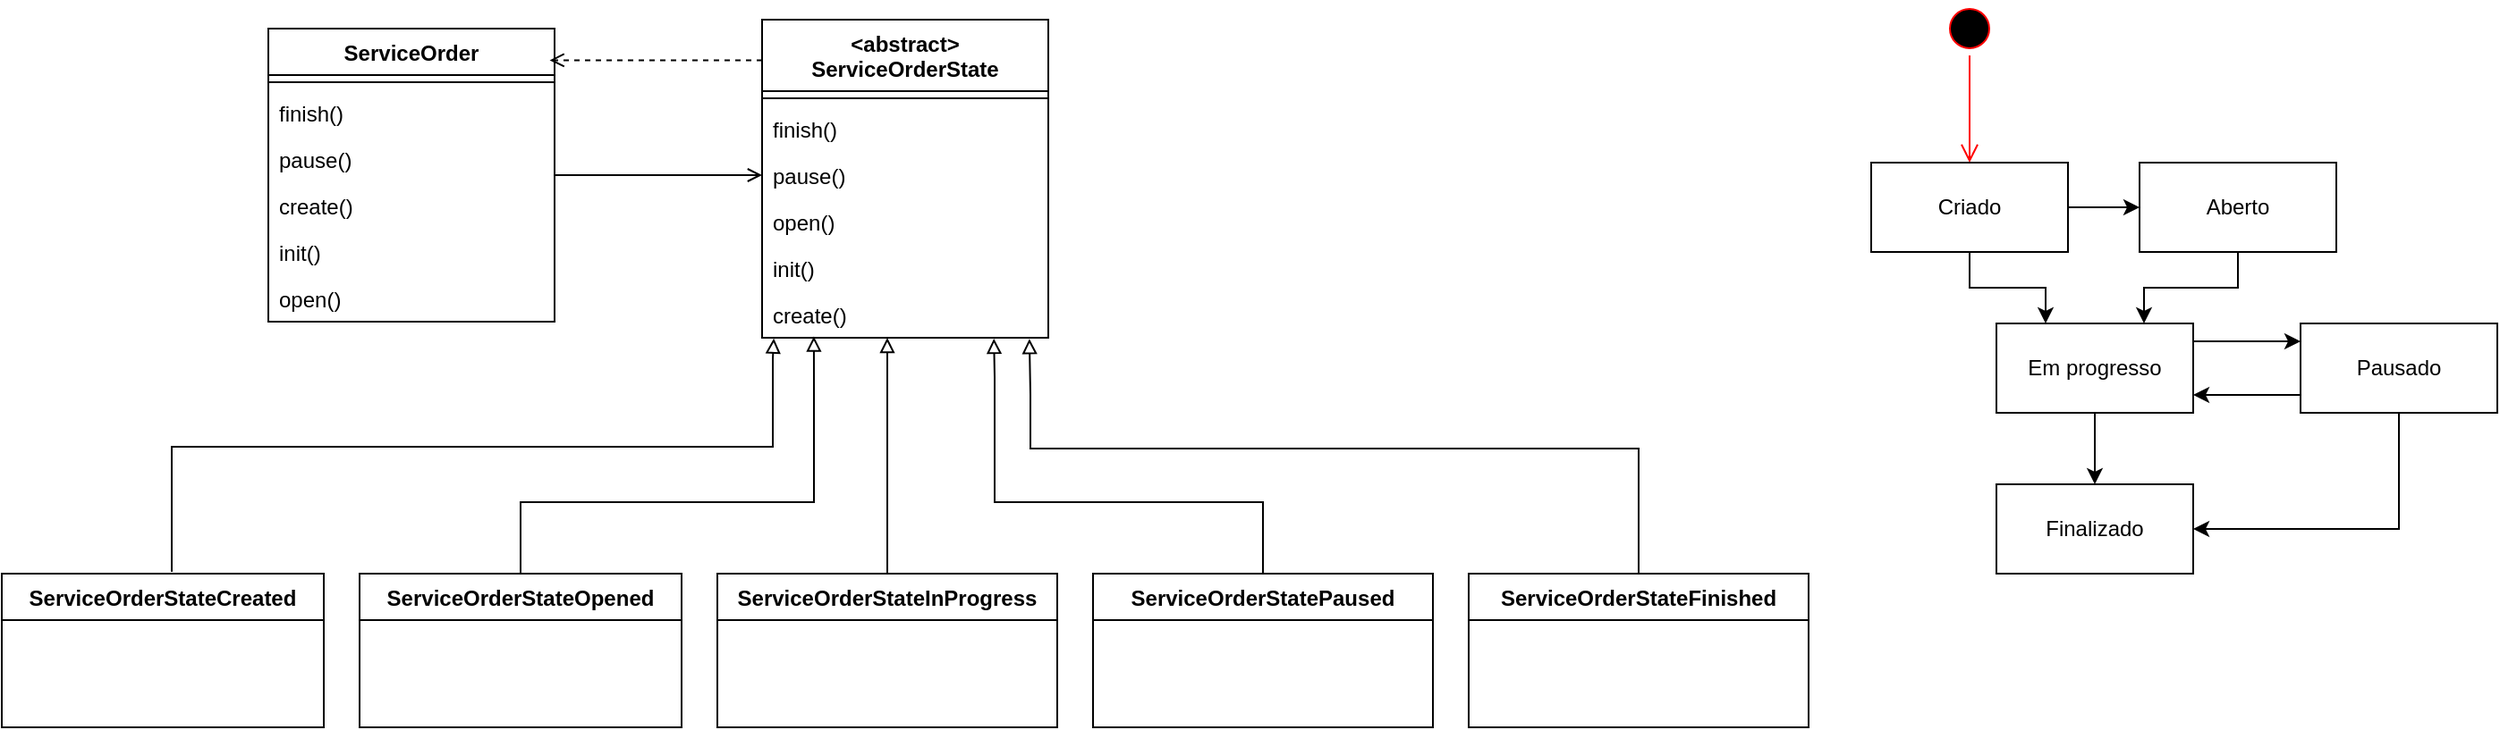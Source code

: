 <mxfile version="26.0.6">
  <diagram name="Página-1" id="F0vaq4UC4v2XeZKMM6sA">
    <mxGraphModel dx="1781" dy="902" grid="1" gridSize="10" guides="1" tooltips="1" connect="1" arrows="1" fold="1" page="1" pageScale="1" pageWidth="827" pageHeight="1169" math="0" shadow="0">
      <root>
        <mxCell id="0" />
        <mxCell id="1" parent="0" />
        <mxCell id="XA6KKNTSg6R-lgF2eC0R-1" value="&amp;lt;abstract&amp;gt;&lt;div&gt;ServiceOrderState&lt;/div&gt;&lt;div&gt;&lt;br&gt;&lt;/div&gt;" style="swimlane;fontStyle=1;align=center;verticalAlign=top;childLayout=stackLayout;horizontal=1;startSize=40;horizontalStack=0;resizeParent=1;resizeParentMax=0;resizeLast=0;collapsible=1;marginBottom=0;whiteSpace=wrap;html=1;" vertex="1" parent="1">
          <mxGeometry x="610" y="110" width="160" height="178" as="geometry" />
        </mxCell>
        <mxCell id="XA6KKNTSg6R-lgF2eC0R-3" value="" style="line;strokeWidth=1;fillColor=none;align=left;verticalAlign=middle;spacingTop=-1;spacingLeft=3;spacingRight=3;rotatable=0;labelPosition=right;points=[];portConstraint=eastwest;strokeColor=inherit;" vertex="1" parent="XA6KKNTSg6R-lgF2eC0R-1">
          <mxGeometry y="40" width="160" height="8" as="geometry" />
        </mxCell>
        <mxCell id="XA6KKNTSg6R-lgF2eC0R-58" value="finish()" style="text;strokeColor=none;fillColor=none;align=left;verticalAlign=top;spacingLeft=4;spacingRight=4;overflow=hidden;rotatable=0;points=[[0,0.5],[1,0.5]];portConstraint=eastwest;whiteSpace=wrap;html=1;" vertex="1" parent="XA6KKNTSg6R-lgF2eC0R-1">
          <mxGeometry y="48" width="160" height="26" as="geometry" />
        </mxCell>
        <mxCell id="XA6KKNTSg6R-lgF2eC0R-60" value="pause()" style="text;strokeColor=none;fillColor=none;align=left;verticalAlign=top;spacingLeft=4;spacingRight=4;overflow=hidden;rotatable=0;points=[[0,0.5],[1,0.5]];portConstraint=eastwest;whiteSpace=wrap;html=1;" vertex="1" parent="XA6KKNTSg6R-lgF2eC0R-1">
          <mxGeometry y="74" width="160" height="26" as="geometry" />
        </mxCell>
        <mxCell id="XA6KKNTSg6R-lgF2eC0R-59" value="open()" style="text;strokeColor=none;fillColor=none;align=left;verticalAlign=top;spacingLeft=4;spacingRight=4;overflow=hidden;rotatable=0;points=[[0,0.5],[1,0.5]];portConstraint=eastwest;whiteSpace=wrap;html=1;" vertex="1" parent="XA6KKNTSg6R-lgF2eC0R-1">
          <mxGeometry y="100" width="160" height="26" as="geometry" />
        </mxCell>
        <mxCell id="XA6KKNTSg6R-lgF2eC0R-57" value="init()" style="text;strokeColor=none;fillColor=none;align=left;verticalAlign=top;spacingLeft=4;spacingRight=4;overflow=hidden;rotatable=0;points=[[0,0.5],[1,0.5]];portConstraint=eastwest;whiteSpace=wrap;html=1;" vertex="1" parent="XA6KKNTSg6R-lgF2eC0R-1">
          <mxGeometry y="126" width="160" height="26" as="geometry" />
        </mxCell>
        <mxCell id="XA6KKNTSg6R-lgF2eC0R-4" value="create()" style="text;strokeColor=none;fillColor=none;align=left;verticalAlign=top;spacingLeft=4;spacingRight=4;overflow=hidden;rotatable=0;points=[[0,0.5],[1,0.5]];portConstraint=eastwest;whiteSpace=wrap;html=1;" vertex="1" parent="XA6KKNTSg6R-lgF2eC0R-1">
          <mxGeometry y="152" width="160" height="26" as="geometry" />
        </mxCell>
        <mxCell id="XA6KKNTSg6R-lgF2eC0R-77" style="edgeStyle=orthogonalEdgeStyle;rounded=0;orthogonalLoop=1;jettySize=auto;html=1;entryX=0;entryY=0.5;entryDx=0;entryDy=0;endArrow=open;endFill=0;" edge="1" parent="1" source="XA6KKNTSg6R-lgF2eC0R-5" target="XA6KKNTSg6R-lgF2eC0R-60">
          <mxGeometry relative="1" as="geometry" />
        </mxCell>
        <mxCell id="XA6KKNTSg6R-lgF2eC0R-5" value="&lt;div&gt;ServiceOrder&lt;/div&gt;&lt;div&gt;&lt;br&gt;&lt;/div&gt;" style="swimlane;fontStyle=1;align=center;verticalAlign=top;childLayout=stackLayout;horizontal=1;startSize=26;horizontalStack=0;resizeParent=1;resizeParentMax=0;resizeLast=0;collapsible=1;marginBottom=0;whiteSpace=wrap;html=1;" vertex="1" parent="1">
          <mxGeometry x="334" y="115" width="160" height="164" as="geometry" />
        </mxCell>
        <mxCell id="XA6KKNTSg6R-lgF2eC0R-7" value="" style="line;strokeWidth=1;fillColor=none;align=left;verticalAlign=middle;spacingTop=-1;spacingLeft=3;spacingRight=3;rotatable=0;labelPosition=right;points=[];portConstraint=eastwest;strokeColor=inherit;" vertex="1" parent="XA6KKNTSg6R-lgF2eC0R-5">
          <mxGeometry y="26" width="160" height="8" as="geometry" />
        </mxCell>
        <mxCell id="XA6KKNTSg6R-lgF2eC0R-72" value="finish()" style="text;strokeColor=none;fillColor=none;align=left;verticalAlign=top;spacingLeft=4;spacingRight=4;overflow=hidden;rotatable=0;points=[[0,0.5],[1,0.5]];portConstraint=eastwest;whiteSpace=wrap;html=1;" vertex="1" parent="XA6KKNTSg6R-lgF2eC0R-5">
          <mxGeometry y="34" width="160" height="26" as="geometry" />
        </mxCell>
        <mxCell id="XA6KKNTSg6R-lgF2eC0R-73" value="pause()" style="text;strokeColor=none;fillColor=none;align=left;verticalAlign=top;spacingLeft=4;spacingRight=4;overflow=hidden;rotatable=0;points=[[0,0.5],[1,0.5]];portConstraint=eastwest;whiteSpace=wrap;html=1;" vertex="1" parent="XA6KKNTSg6R-lgF2eC0R-5">
          <mxGeometry y="60" width="160" height="26" as="geometry" />
        </mxCell>
        <mxCell id="XA6KKNTSg6R-lgF2eC0R-76" value="create()" style="text;strokeColor=none;fillColor=none;align=left;verticalAlign=top;spacingLeft=4;spacingRight=4;overflow=hidden;rotatable=0;points=[[0,0.5],[1,0.5]];portConstraint=eastwest;whiteSpace=wrap;html=1;" vertex="1" parent="XA6KKNTSg6R-lgF2eC0R-5">
          <mxGeometry y="86" width="160" height="26" as="geometry" />
        </mxCell>
        <mxCell id="XA6KKNTSg6R-lgF2eC0R-75" value="init()" style="text;strokeColor=none;fillColor=none;align=left;verticalAlign=top;spacingLeft=4;spacingRight=4;overflow=hidden;rotatable=0;points=[[0,0.5],[1,0.5]];portConstraint=eastwest;whiteSpace=wrap;html=1;" vertex="1" parent="XA6KKNTSg6R-lgF2eC0R-5">
          <mxGeometry y="112" width="160" height="26" as="geometry" />
        </mxCell>
        <mxCell id="XA6KKNTSg6R-lgF2eC0R-74" value="open()" style="text;strokeColor=none;fillColor=none;align=left;verticalAlign=top;spacingLeft=4;spacingRight=4;overflow=hidden;rotatable=0;points=[[0,0.5],[1,0.5]];portConstraint=eastwest;whiteSpace=wrap;html=1;" vertex="1" parent="XA6KKNTSg6R-lgF2eC0R-5">
          <mxGeometry y="138" width="160" height="26" as="geometry" />
        </mxCell>
        <mxCell id="XA6KKNTSg6R-lgF2eC0R-9" value="&lt;div&gt;ServiceOrderStateCreated&lt;/div&gt;&lt;div&gt;&lt;br&gt;&lt;/div&gt;" style="swimlane;fontStyle=1;align=center;verticalAlign=top;childLayout=stackLayout;horizontal=1;startSize=26;horizontalStack=0;resizeParent=1;resizeParentMax=0;resizeLast=0;collapsible=1;marginBottom=0;whiteSpace=wrap;html=1;" vertex="1" parent="1">
          <mxGeometry x="185" y="420" width="180" height="86" as="geometry" />
        </mxCell>
        <mxCell id="XA6KKNTSg6R-lgF2eC0R-52" style="edgeStyle=orthogonalEdgeStyle;rounded=0;orthogonalLoop=1;jettySize=auto;html=1;endArrow=block;endFill=0;entryX=0.181;entryY=0.973;entryDx=0;entryDy=0;entryPerimeter=0;" edge="1" parent="1" source="XA6KKNTSg6R-lgF2eC0R-13" target="XA6KKNTSg6R-lgF2eC0R-4">
          <mxGeometry relative="1" as="geometry">
            <mxPoint x="690" y="310" as="targetPoint" />
            <Array as="points">
              <mxPoint x="475" y="380" />
              <mxPoint x="639" y="380" />
              <mxPoint x="639" y="320" />
            </Array>
          </mxGeometry>
        </mxCell>
        <mxCell id="XA6KKNTSg6R-lgF2eC0R-13" value="&lt;div&gt;ServiceOrderStateOpened&lt;/div&gt;" style="swimlane;fontStyle=1;align=center;verticalAlign=top;childLayout=stackLayout;horizontal=1;startSize=26;horizontalStack=0;resizeParent=1;resizeParentMax=0;resizeLast=0;collapsible=1;marginBottom=0;whiteSpace=wrap;html=1;" vertex="1" parent="1">
          <mxGeometry x="385" y="420" width="180" height="86" as="geometry" />
        </mxCell>
        <mxCell id="XA6KKNTSg6R-lgF2eC0R-53" value="" style="edgeStyle=orthogonalEdgeStyle;rounded=0;orthogonalLoop=1;jettySize=auto;html=1;endArrow=block;endFill=0;" edge="1" parent="1" source="XA6KKNTSg6R-lgF2eC0R-17" target="XA6KKNTSg6R-lgF2eC0R-4">
          <mxGeometry relative="1" as="geometry">
            <Array as="points">
              <mxPoint x="680" y="330" />
              <mxPoint x="680" y="330" />
            </Array>
          </mxGeometry>
        </mxCell>
        <mxCell id="XA6KKNTSg6R-lgF2eC0R-17" value="&lt;div&gt;ServiceOrderStateInProgress&lt;/div&gt;" style="swimlane;fontStyle=1;align=center;verticalAlign=top;childLayout=stackLayout;horizontal=1;startSize=26;horizontalStack=0;resizeParent=1;resizeParentMax=0;resizeLast=0;collapsible=1;marginBottom=0;whiteSpace=wrap;html=1;" vertex="1" parent="1">
          <mxGeometry x="585" y="420" width="190" height="86" as="geometry" />
        </mxCell>
        <mxCell id="XA6KKNTSg6R-lgF2eC0R-21" value="&lt;div&gt;ServiceOrderStatePaused&lt;/div&gt;" style="swimlane;fontStyle=1;align=center;verticalAlign=top;childLayout=stackLayout;horizontal=1;startSize=26;horizontalStack=0;resizeParent=1;resizeParentMax=0;resizeLast=0;collapsible=1;marginBottom=0;whiteSpace=wrap;html=1;" vertex="1" parent="1">
          <mxGeometry x="795" y="420" width="190" height="86" as="geometry" />
        </mxCell>
        <mxCell id="XA6KKNTSg6R-lgF2eC0R-25" value="&lt;div&gt;ServiceOrderStateFinished&lt;/div&gt;" style="swimlane;fontStyle=1;align=center;verticalAlign=top;childLayout=stackLayout;horizontal=1;startSize=26;horizontalStack=0;resizeParent=1;resizeParentMax=0;resizeLast=0;collapsible=1;marginBottom=0;whiteSpace=wrap;html=1;" vertex="1" parent="1">
          <mxGeometry x="1005" y="420" width="190" height="86" as="geometry" />
        </mxCell>
        <mxCell id="XA6KKNTSg6R-lgF2eC0R-29" value="" style="ellipse;html=1;shape=startState;fillColor=#000000;strokeColor=#ff0000;" vertex="1" parent="1">
          <mxGeometry x="1270" y="100" width="30" height="30" as="geometry" />
        </mxCell>
        <mxCell id="XA6KKNTSg6R-lgF2eC0R-30" value="" style="edgeStyle=orthogonalEdgeStyle;html=1;verticalAlign=bottom;endArrow=open;endSize=8;strokeColor=#ff0000;rounded=0;entryX=0.5;entryY=0;entryDx=0;entryDy=0;" edge="1" source="XA6KKNTSg6R-lgF2eC0R-29" parent="1" target="XA6KKNTSg6R-lgF2eC0R-31">
          <mxGeometry relative="1" as="geometry">
            <mxPoint x="1295" y="190" as="targetPoint" />
          </mxGeometry>
        </mxCell>
        <mxCell id="XA6KKNTSg6R-lgF2eC0R-45" style="edgeStyle=orthogonalEdgeStyle;rounded=0;orthogonalLoop=1;jettySize=auto;html=1;entryX=0.25;entryY=0;entryDx=0;entryDy=0;" edge="1" parent="1" source="XA6KKNTSg6R-lgF2eC0R-31" target="XA6KKNTSg6R-lgF2eC0R-33">
          <mxGeometry relative="1" as="geometry" />
        </mxCell>
        <mxCell id="XA6KKNTSg6R-lgF2eC0R-46" style="edgeStyle=orthogonalEdgeStyle;rounded=0;orthogonalLoop=1;jettySize=auto;html=1;" edge="1" parent="1" source="XA6KKNTSg6R-lgF2eC0R-31" target="XA6KKNTSg6R-lgF2eC0R-32">
          <mxGeometry relative="1" as="geometry" />
        </mxCell>
        <mxCell id="XA6KKNTSg6R-lgF2eC0R-31" value="Criado" style="html=1;whiteSpace=wrap;" vertex="1" parent="1">
          <mxGeometry x="1230" y="190" width="110" height="50" as="geometry" />
        </mxCell>
        <mxCell id="XA6KKNTSg6R-lgF2eC0R-44" style="edgeStyle=orthogonalEdgeStyle;rounded=0;orthogonalLoop=1;jettySize=auto;html=1;entryX=0.75;entryY=0;entryDx=0;entryDy=0;" edge="1" parent="1" source="XA6KKNTSg6R-lgF2eC0R-32" target="XA6KKNTSg6R-lgF2eC0R-33">
          <mxGeometry relative="1" as="geometry" />
        </mxCell>
        <mxCell id="XA6KKNTSg6R-lgF2eC0R-32" value="Aberto" style="html=1;whiteSpace=wrap;" vertex="1" parent="1">
          <mxGeometry x="1380" y="190" width="110" height="50" as="geometry" />
        </mxCell>
        <mxCell id="XA6KKNTSg6R-lgF2eC0R-47" value="" style="edgeStyle=orthogonalEdgeStyle;rounded=0;orthogonalLoop=1;jettySize=auto;html=1;" edge="1" parent="1" source="XA6KKNTSg6R-lgF2eC0R-33" target="XA6KKNTSg6R-lgF2eC0R-36">
          <mxGeometry relative="1" as="geometry">
            <Array as="points">
              <mxPoint x="1440" y="290" />
              <mxPoint x="1440" y="290" />
            </Array>
          </mxGeometry>
        </mxCell>
        <mxCell id="XA6KKNTSg6R-lgF2eC0R-50" style="edgeStyle=orthogonalEdgeStyle;rounded=0;orthogonalLoop=1;jettySize=auto;html=1;entryX=0.5;entryY=0;entryDx=0;entryDy=0;" edge="1" parent="1" source="XA6KKNTSg6R-lgF2eC0R-33" target="XA6KKNTSg6R-lgF2eC0R-40">
          <mxGeometry relative="1" as="geometry" />
        </mxCell>
        <mxCell id="XA6KKNTSg6R-lgF2eC0R-33" value="Em progresso" style="html=1;whiteSpace=wrap;" vertex="1" parent="1">
          <mxGeometry x="1300" y="280" width="110" height="50" as="geometry" />
        </mxCell>
        <mxCell id="XA6KKNTSg6R-lgF2eC0R-49" style="edgeStyle=orthogonalEdgeStyle;rounded=0;orthogonalLoop=1;jettySize=auto;html=1;" edge="1" parent="1">
          <mxGeometry relative="1" as="geometry">
            <mxPoint x="1470" y="320" as="sourcePoint" />
            <mxPoint x="1410" y="320" as="targetPoint" />
          </mxGeometry>
        </mxCell>
        <mxCell id="XA6KKNTSg6R-lgF2eC0R-79" style="edgeStyle=orthogonalEdgeStyle;rounded=0;orthogonalLoop=1;jettySize=auto;html=1;entryX=1;entryY=0.5;entryDx=0;entryDy=0;" edge="1" parent="1" source="XA6KKNTSg6R-lgF2eC0R-36" target="XA6KKNTSg6R-lgF2eC0R-40">
          <mxGeometry relative="1" as="geometry">
            <Array as="points">
              <mxPoint x="1525" y="395" />
            </Array>
          </mxGeometry>
        </mxCell>
        <mxCell id="XA6KKNTSg6R-lgF2eC0R-36" value="Pausado" style="html=1;whiteSpace=wrap;" vertex="1" parent="1">
          <mxGeometry x="1470" y="280" width="110" height="50" as="geometry" />
        </mxCell>
        <mxCell id="XA6KKNTSg6R-lgF2eC0R-40" value="Finalizado" style="html=1;whiteSpace=wrap;" vertex="1" parent="1">
          <mxGeometry x="1300" y="370" width="110" height="50" as="geometry" />
        </mxCell>
        <mxCell id="XA6KKNTSg6R-lgF2eC0R-51" style="edgeStyle=orthogonalEdgeStyle;rounded=0;orthogonalLoop=1;jettySize=auto;html=1;entryX=0.041;entryY=1.013;entryDx=0;entryDy=0;entryPerimeter=0;endArrow=block;endFill=0;" edge="1" parent="1" target="XA6KKNTSg6R-lgF2eC0R-4">
          <mxGeometry relative="1" as="geometry">
            <mxPoint x="280" y="419.04" as="sourcePoint" />
            <mxPoint x="618.2" y="310" as="targetPoint" />
            <Array as="points">
              <mxPoint x="280" y="349" />
              <mxPoint x="616" y="349" />
              <mxPoint x="616" y="300" />
              <mxPoint x="617" y="300" />
            </Array>
          </mxGeometry>
        </mxCell>
        <mxCell id="XA6KKNTSg6R-lgF2eC0R-54" style="edgeStyle=orthogonalEdgeStyle;rounded=0;orthogonalLoop=1;jettySize=auto;html=1;entryX=0.81;entryY=1.018;entryDx=0;entryDy=0;entryPerimeter=0;endArrow=block;endFill=0;" edge="1" parent="1" source="XA6KKNTSg6R-lgF2eC0R-21" target="XA6KKNTSg6R-lgF2eC0R-4">
          <mxGeometry relative="1" as="geometry">
            <Array as="points">
              <mxPoint x="890" y="380" />
              <mxPoint x="740" y="380" />
              <mxPoint x="740" y="310" />
            </Array>
          </mxGeometry>
        </mxCell>
        <mxCell id="XA6KKNTSg6R-lgF2eC0R-55" style="edgeStyle=orthogonalEdgeStyle;rounded=0;orthogonalLoop=1;jettySize=auto;html=1;entryX=0.934;entryY=1.023;entryDx=0;entryDy=0;entryPerimeter=0;endArrow=block;endFill=0;" edge="1" parent="1" source="XA6KKNTSg6R-lgF2eC0R-25" target="XA6KKNTSg6R-lgF2eC0R-4">
          <mxGeometry relative="1" as="geometry">
            <Array as="points">
              <mxPoint x="1100" y="350" />
              <mxPoint x="760" y="350" />
              <mxPoint x="760" y="320" />
              <mxPoint x="759" y="320" />
            </Array>
          </mxGeometry>
        </mxCell>
        <mxCell id="XA6KKNTSg6R-lgF2eC0R-78" style="edgeStyle=orthogonalEdgeStyle;rounded=0;orthogonalLoop=1;jettySize=auto;html=1;entryX=0.983;entryY=0.108;entryDx=0;entryDy=0;entryPerimeter=0;dashed=1;endArrow=open;endFill=0;" edge="1" parent="1" source="XA6KKNTSg6R-lgF2eC0R-1" target="XA6KKNTSg6R-lgF2eC0R-5">
          <mxGeometry relative="1" as="geometry">
            <Array as="points">
              <mxPoint x="552" y="133" />
            </Array>
          </mxGeometry>
        </mxCell>
      </root>
    </mxGraphModel>
  </diagram>
</mxfile>
